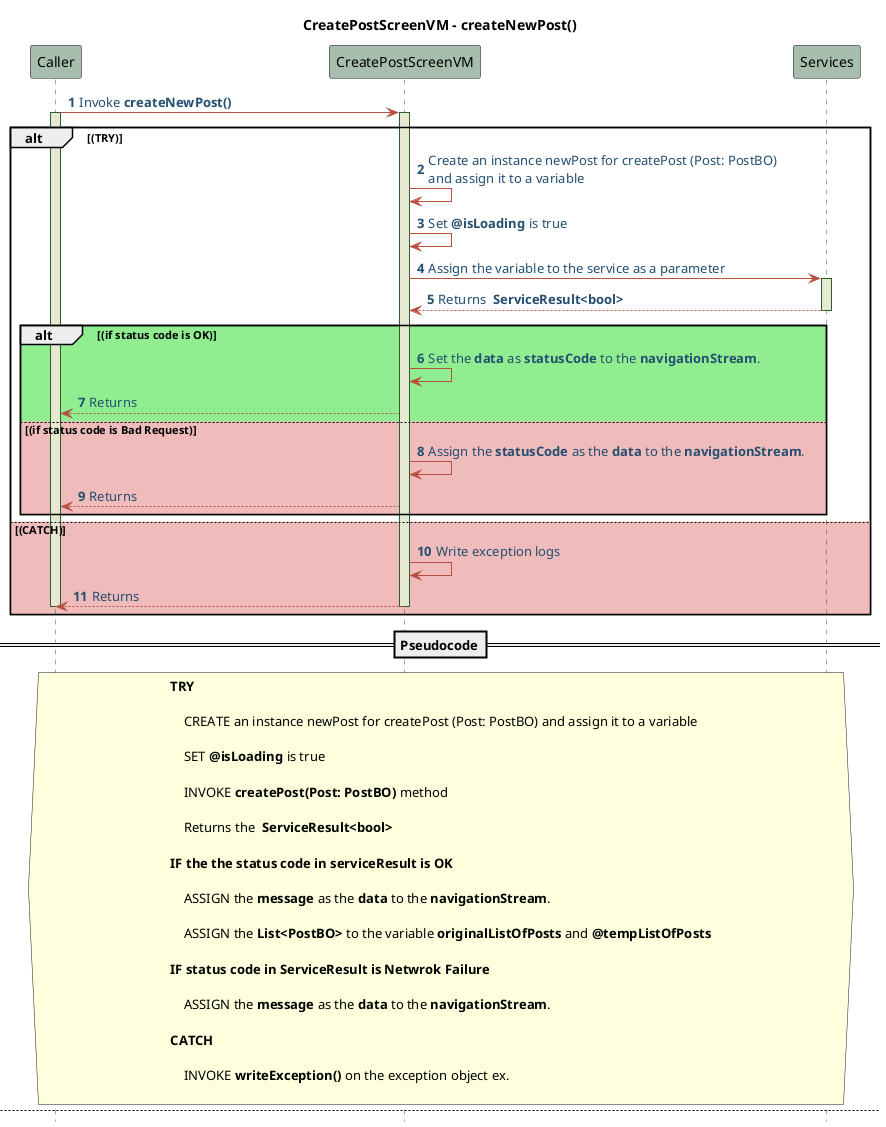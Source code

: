 @startuml CreatePostScreenVM-Sequence-Pseudo

!define POSITIVERESPONSE 90EE90
!define NEGATIVEERESPONSE EFBBBB
!define NUETRALRESPONSE F2DC79

skinparam sequence{
    ParticipantBackgroundColor #A7BEAE
    LifeLineBackgroundColor #E7E8D1
    LifeLineBorderColor #2C5F2D
    ActorBackgroundColor #FC766AFF
    ActorBorderColor #FC766AFF
    ArrowColor #B85042
    ArrowFontColor #234E70
}

title   **CreatePostScreenVM - createNewPost()**
autonumber 1
hide footbox
Caller -> CreatePostScreenVM: Invoke **createNewPost()**
activate Caller
activate CreatePostScreenVM
alt (TRY)
    CreatePostScreenVM -> CreatePostScreenVM: Create an instance newPost for createPost (Post: PostBO)\nand assign it to a variable
    CreatePostScreenVM -> CreatePostScreenVM: Set **@isLoading** is true
    CreatePostScreenVM -> Services: Assign the variable to the service as a parameter
    activate Services
    Services --> CreatePostScreenVM : Returns  **ServiceResult<bool>**
    deactivate Services
    alt #POSITIVERESPONSE (if status code is OK)
        CreatePostScreenVM -> CreatePostScreenVM : Set the **data** as **statusCode** to the **navigationStream**.  
        CreatePostScreenVM --> Caller : Returns
    else #NEGATIVEERESPONSE (if status code is Bad Request)
        CreatePostScreenVM -> CreatePostScreenVM : Assign the **statusCode** as the **data** to the **navigationStream**.
        CreatePostScreenVM --> Caller : Returns
    end
else #NEGATIVEERESPONSE (CATCH)
    CreatePostScreenVM -> CreatePostScreenVM : Write exception logs
    CreatePostScreenVM --> Caller: Returns
    deactivate CreatePostScreenVM
    deactivate Caller
end

==Pseudocode==
hnote across
**TRY**

    CREATE an instance newPost for createPost (Post: PostBO) and assign it to a variable

    SET **@isLoading** is true

    INVOKE **createPost(Post: PostBO)** method

    Returns the  **ServiceResult<bool>**

**IF the the status code in serviceResult is OK**

    ASSIGN the **message** as the **data** to the **navigationStream**.

    ASSIGN the **List<PostBO>** to the variable **originalListOfPosts** and **@tempListOfPosts**

**IF status code in ServiceResult is Netwrok Failure**

    ASSIGN the **message** as the **data** to the **navigationStream**.

**CATCH**

    INVOKE **writeException()** on the exception object ex.

end note


newpage **CreatePostScreenVM - navigateToResponseScreen(Status Code: statusCode)**
!define POSITIVERESPONSE 90EE90
!define NEGATIVEERESPONSE EFBBBB
!define NUETRALRESPONSE F2DC79

skinparam sequence{
    ParticipantBackgroundColor #A7BEAE
    LifeLineBackgroundColor #E7E8D1
    LifeLineBorderColor #2C5F2D
    ActorBackgroundColor #FC766AFF
    ActorBorderColor #FC766AFF
    ArrowColor #B85042
    ArrowFontColor #234E70
}

autonumber 1
hide footbox
Caller -> CreatePostScreenVM: Invokes **navigateToResponseScreen()**
activate Caller
activate CreatePostScreenVM
alt #POSITIVERESPONSE (TRY)
CreatePostScreenVM -> CreatePostScreenVM : add the **NavigatorPush()** method to the navigation stream\nand assign **statusCode** to the **data** parameter 
CreatePostScreenVM -> Caller: Returns
else #NEGATIVEERESPONSE (CATCH)
    CreatePostScreenVM -> CreatePostScreenVM : Write exception logs
    CreatePostScreenVM --> Caller: Returns
    deactivate CreatePostScreenVM
    deactivate Caller
end

deactivate Caller
deactivate CreatePostScreenVM
==Pseudocode==
hnote across
**TRY**

    ADD the **NavigatorPush()** method which has pageconfig of **ResponseScreen** and data as **status code** to the navgation stream

**CATCH**

    INVOKE **writeException()** on the exception object ex.
end note

newpage **CreatePostScreenVM - navigateToLandingScreen()**

!define POSITIVERESPONSE 90EE90
!define NEGATIVEERESPONSE EFBBBB
!define NUETRALRESPONSE F2DC79

skinparam sequence{
    ParticipantBackgroundColor #A7BEAE
    LifeLineBackgroundColor #E7E8D1
    LifeLineBorderColor #2C5F2D
    ActorBackgroundColor #FC766AFF
    ActorBorderColor #FC766AFF
    ArrowColor #B85042
    ArrowFontColor #234E70
}
autonumber 1
hide footbox
Caller -> CreatePostScreenVM: Invokes **navigateToLandingScreen()**
activate Caller
activate CreatePostScreenVM
alt #POSITIVERESPONSE (TRY)
CreatePostScreenVM -> CreatePostScreenVM : add the **NavigatorPop()** method to the navigation stream
CreatePostScreenVM -> Caller: Returns
else #NEGATIVEERESPONSE (CATCH)
    CreatePostScreenVM -> CreatePostScreenVM : Write exception logs
    CreatePostScreenVM --> Caller: Returns
    deactivate CreatePostScreenVM
    deactivate Caller
end
==Pseudocode==
hnote across
**TRY**

    ADD the **NavigatorPop()** method

**CATCH**

    INVOKE **writeException()** on the exception object ex.
end note

newpage **CreatePostScreenVM - onTitleChange(title: String)**
!define POSITIVERESPONSE 90EE90
!define NEGATIVEERESPONSE EFBBBB
!define NUETRALRESPONSE F2DC79

skinparam sequence{
    ParticipantBackgroundColor #A7BEAE
    LifeLineBackgroundColor #E7E8D1
    LifeLineBorderColor #2C5F2D
    ActorBackgroundColor #FC766AFF
    ActorBorderColor #FC766AFF
    ArrowColor #B85042
    ArrowFontColor #234E70
}

autonumber 1
hide footbox
Caller -> CreatePostScreenVM: Invokes **onTitleChange(String: title)**
activate Caller
activate CreatePostScreenVM
    CreatePostScreenVM -> CreatePostScreenVM: add the textfield data to the text field controller.
    CreatePostScreenVM --> Caller: Returns
deactivate CreatePostScreenVM
deactivate Caller
==Pseudocode==
hnote across
        Add the textfield data to the text field contorller
end note


newpage **CreatePostScreenVM - onDescriptionChange(description: String)**
!define POSITIVERESPONSE 90EE90
!define NEGATIVEERESPONSE EFBBBB
!define NUETRALRESPONSE F2DC79

skinparam sequence{
    ParticipantBackgroundColor #A7BEAE
    LifeLineBackgroundColor #E7E8D1
    LifeLineBorderColor #2C5F2D
    ActorBackgroundColor #FC766AFF
    ActorBorderColor #FC766AFF
    ArrowColor #B85042
    ArrowFontColor #234E70
}
autonumber 1
hide footbox
Caller -> CreatePostScreenVM: Invoke **onDescriptionChange(description: String)**
activate Caller
activate CreatePostScreenVM
    CreatePostScreenVM -> CreatePostScreenVM: add the textfield data to the text field controller.
    CreatePostScreenVM --> Caller: Returns
deactivate CreatePostScreenVM
deactivate Caller
==Pseudocode==
hnote across
        Add the textfield data to the text field contorller
end note
@enduml